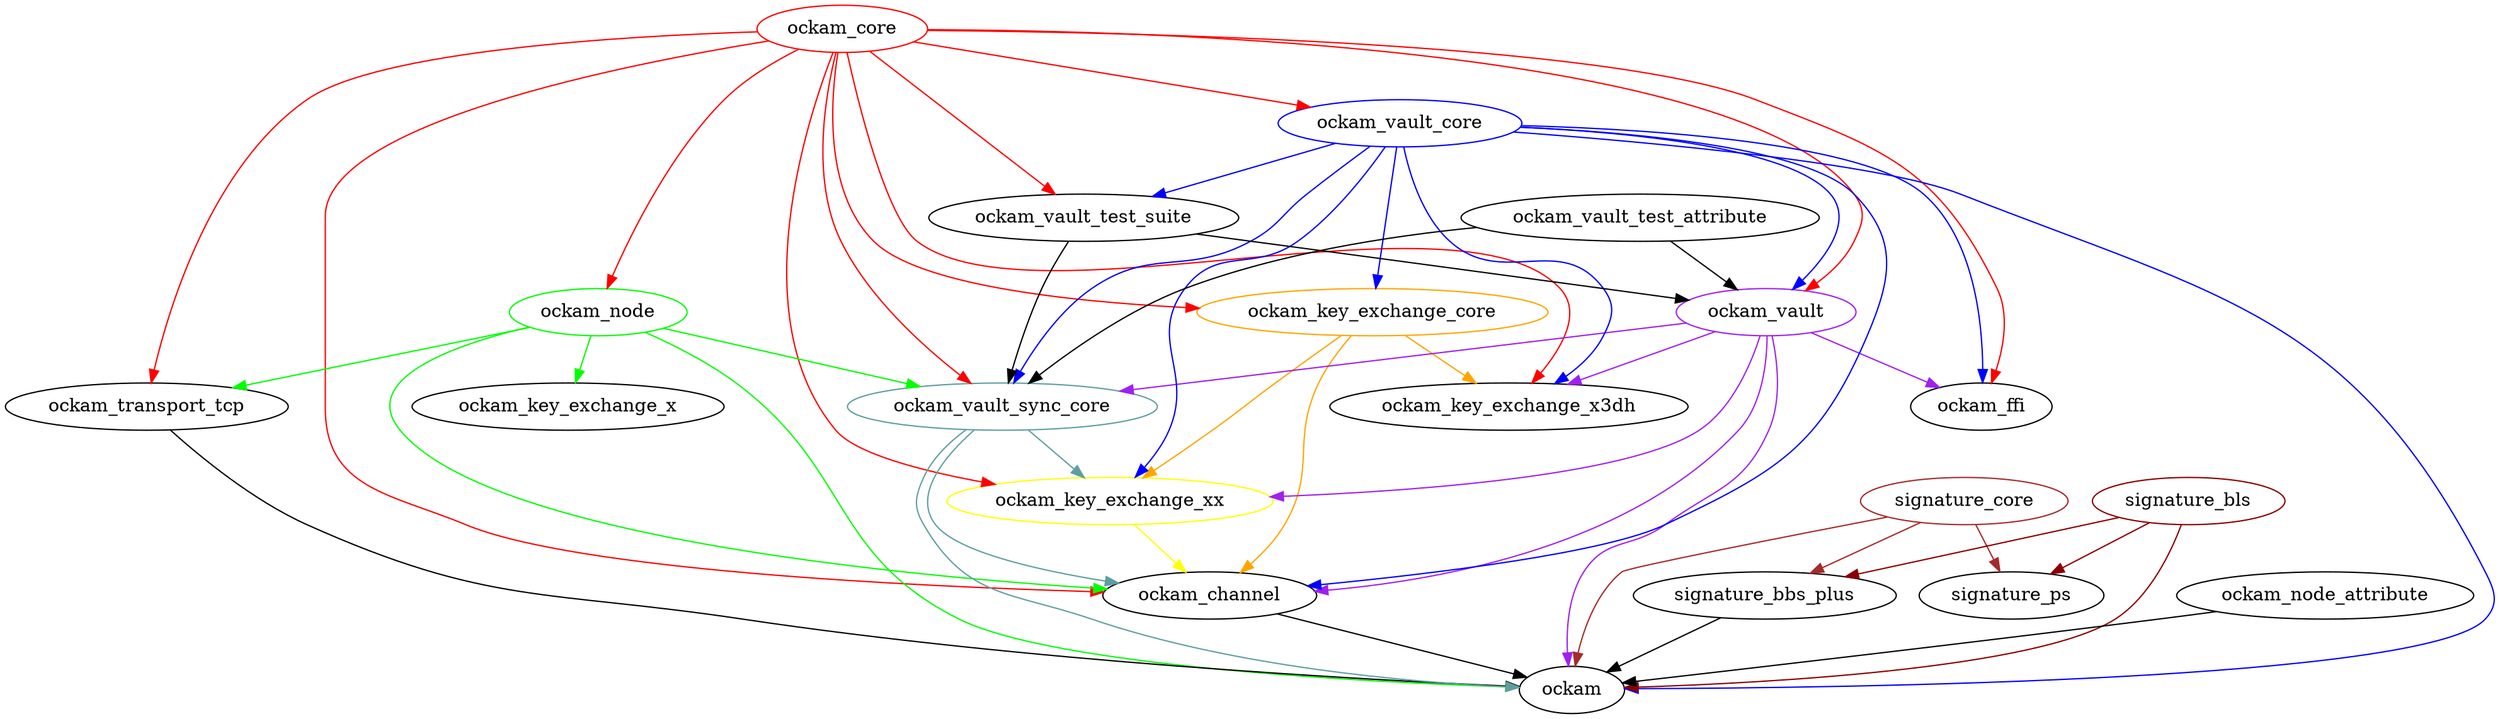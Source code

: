 digraph {
ockam_core [color=red];
ockam_core -> ockam_ffi [color=red];
ockam_core -> ockam_key_exchange_core [color=red];
ockam_core -> ockam_key_exchange_x3dh [color=red];
ockam_core -> ockam_key_exchange_xx [color=red];
ockam_core -> ockam_channel [color=red];
ockam_core -> ockam_node [color=red];
ockam_core -> ockam_vault [color=red];
ockam_core -> ockam_transport_tcp [color=red];
ockam_core -> ockam_vault_core [color=red];
ockam_core -> ockam_vault_sync_core [color=red];
ockam_core -> ockam_vault_test_suite [color=red];

ockam_key_exchange_core [color=orange];
ockam_key_exchange_core  -> ockam_key_exchange_xx [color=orange];
ockam_key_exchange_core  -> ockam_key_exchange_x3dh [color=orange];
ockam_key_exchange_core -> ockam_channel [color=orange];

ockam_key_exchange_xx [color=yellow];
ockam_key_exchange_xx -> ockam_channel [color=yellow];

ockam_node [color=green];
ockam_node -> ockam [color=green];
ockam_node -> ockam_key_exchange_x [color=green];
ockam_node -> ockam_channel [color=green];
ockam_node -> ockam_transport_tcp [color=green];
ockam_node -> ockam_vault_sync_core [color=green];

ockam_vault_core [color=blue];
ockam_vault_core -> ockam [color=blue];
ockam_vault_core -> ockam_ffi [color=blue];
ockam_vault_core -> ockam_key_exchange_core [color=blue];
ockam_vault_core  -> ockam_key_exchange_x3dh [color=blue];
ockam_vault_core -> ockam_channel [color=blue];
ockam_vault_core  -> ockam_key_exchange_xx [color=blue];
ockam_vault_core -> ockam_vault [color=blue];
ockam_vault_core -> ockam_vault_sync_core [color=blue];
ockam_vault_core -> ockam_vault_test_suite [color=blue];


ockam_vault_sync_core [color=cadetblue];
ockam_vault_sync_core -> ockam [color=cadetblue];
ockam_vault_sync_core -> ockam_key_exchange_xx [color=cadetblue];
ockam_vault_sync_core -> ockam_channel [color=cadetblue];

ockam_vault [color=purple];
ockam_vault -> ockam [color=purple];
ockam_vault -> ockam_ffi [color=purple];
ockam_vault -> ockam_key_exchange_x3dh [color=purple];
ockam_vault -> ockam_key_exchange_xx [color=purple];
ockam_vault -> ockam_channel [color=purple];
ockam_vault -> ockam_vault_sync_core [color=purple];

signature_core [color=brown];
signature_core -> ockam [color=brown];
signature_core -> signature_bbs_plus [color=brown];
signature_core -> signature_ps [color=brown];

signature_bls [color=darkred];
signature_bls -> signature_bbs_plus [color=darkred];
signature_bls -> signature_ps [color=darkred];
signature_bls -> ockam [color=darkred];

ockam_vault_test_suite -> ockam_vault;
ockam_vault_test_suite -> ockam_vault_sync_core;

ockam_vault_test_attribute -> ockam_vault;
ockam_vault_test_attribute -> ockam_vault_sync_core;



ockam_node_attribute -> ockam;

ockam_transport_tcp -> ockam;

ockam_channel -> ockam;

signature_bbs_plus -> ockam;


}
